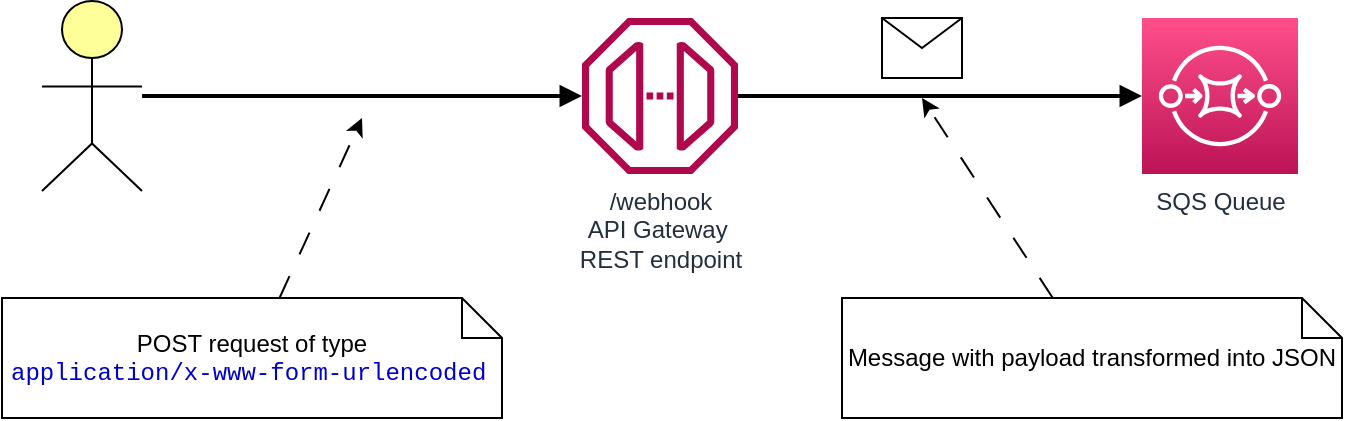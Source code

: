 <mxfile>
    <diagram id="lNNKDiOgAD2gOu6KMnId" name="Page-1">
        <mxGraphModel dx="1969" dy="816" grid="1" gridSize="10" guides="1" tooltips="1" connect="1" arrows="1" fold="1" page="1" pageScale="1" pageWidth="827" pageHeight="1169" math="0" shadow="0">
            <root>
                <mxCell id="0"/>
                <mxCell id="1" parent="0"/>
                <mxCell id="4" style="edgeStyle=none;html=1;strokeWidth=2;endArrow=block;endFill=1;" edge="1" parent="1" source="2" target="3">
                    <mxGeometry relative="1" as="geometry"/>
                </mxCell>
                <mxCell id="2" value="/webhook&lt;br&gt;API Gateway&amp;nbsp;&lt;br&gt;REST endpoint" style="sketch=0;outlineConnect=0;fontColor=#232F3E;gradientColor=none;fillColor=#B0084D;strokeColor=none;dashed=0;verticalLabelPosition=bottom;verticalAlign=top;align=center;html=1;fontSize=12;fontStyle=0;aspect=fixed;pointerEvents=1;shape=mxgraph.aws4.endpoint;" vertex="1" parent="1">
                    <mxGeometry x="80" y="240" width="78" height="78" as="geometry"/>
                </mxCell>
                <mxCell id="3" value="SQS Queue" style="sketch=0;points=[[0,0,0],[0.25,0,0],[0.5,0,0],[0.75,0,0],[1,0,0],[0,1,0],[0.25,1,0],[0.5,1,0],[0.75,1,0],[1,1,0],[0,0.25,0],[0,0.5,0],[0,0.75,0],[1,0.25,0],[1,0.5,0],[1,0.75,0]];outlineConnect=0;fontColor=#232F3E;gradientColor=#FF4F8B;gradientDirection=north;fillColor=#BC1356;strokeColor=#ffffff;dashed=0;verticalLabelPosition=bottom;verticalAlign=top;align=center;html=1;fontSize=12;fontStyle=0;aspect=fixed;shape=mxgraph.aws4.resourceIcon;resIcon=mxgraph.aws4.sqs;" vertex="1" parent="1">
                    <mxGeometry x="360" y="240" width="78" height="78" as="geometry"/>
                </mxCell>
                <mxCell id="6" style="edgeStyle=none;html=1;dashed=1;dashPattern=12 12;" edge="1" parent="1" source="5">
                    <mxGeometry relative="1" as="geometry">
                        <mxPoint x="250" y="280" as="targetPoint"/>
                    </mxGeometry>
                </mxCell>
                <mxCell id="5" value="Message with payload transformed into JSON" style="shape=note;size=20;whiteSpace=wrap;html=1;" vertex="1" parent="1">
                    <mxGeometry x="210" y="380" width="250" height="60" as="geometry"/>
                </mxCell>
                <mxCell id="7" value="" style="shape=message;html=1;html=1;outlineConnect=0;labelPosition=center;verticalLabelPosition=bottom;align=center;verticalAlign=top;" vertex="1" parent="1">
                    <mxGeometry x="230" y="240" width="40" height="30" as="geometry"/>
                </mxCell>
                <mxCell id="9" style="edgeStyle=none;html=1;strokeWidth=2;endArrow=block;endFill=1;" edge="1" parent="1" source="8" target="2">
                    <mxGeometry relative="1" as="geometry"/>
                </mxCell>
                <mxCell id="8" value="" style="html=1;outlineConnect=0;whiteSpace=wrap;fillColor=#ffff99;verticalLabelPosition=bottom;verticalAlign=top;align=center;shape=mxgraph.archimate3.actor;" vertex="1" parent="1">
                    <mxGeometry x="-190" y="231.5" width="50" height="95" as="geometry"/>
                </mxCell>
                <mxCell id="10" style="edgeStyle=none;html=1;dashed=1;dashPattern=12 12;" edge="1" parent="1" source="11">
                    <mxGeometry relative="1" as="geometry">
                        <mxPoint x="-30" y="290" as="targetPoint"/>
                    </mxGeometry>
                </mxCell>
                <mxCell id="11" value="POST request of type&lt;br&gt;&lt;font color=&quot;#0000cc&quot;&gt;&lt;span style=&quot;font-family: ui-monospace, SFMono-Regular, &amp;quot;SF Mono&amp;quot;, Menlo, Consolas, &amp;quot;Liberation Mono&amp;quot;, monospace; text-align: start; background-color: rgb(255, 255, 255);&quot;&gt;application/x-www-form-urlencoded&lt;/span&gt;&amp;nbsp;&lt;/font&gt;" style="shape=note;size=20;whiteSpace=wrap;html=1;" vertex="1" parent="1">
                    <mxGeometry x="-210" y="380" width="250" height="60" as="geometry"/>
                </mxCell>
            </root>
        </mxGraphModel>
    </diagram>
</mxfile>